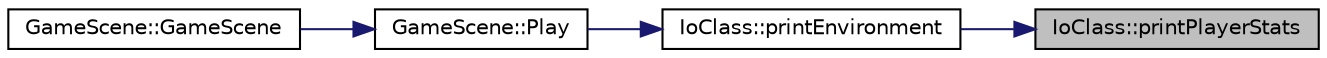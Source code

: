 digraph "IoClass::printPlayerStats"
{
 // LATEX_PDF_SIZE
  edge [fontname="Helvetica",fontsize="10",labelfontname="Helvetica",labelfontsize="10"];
  node [fontname="Helvetica",fontsize="10",shape=record];
  rankdir="RL";
  Node1 [label="IoClass::printPlayerStats",height=0.2,width=0.4,color="black", fillcolor="grey75", style="filled", fontcolor="black",tooltip=" "];
  Node1 -> Node2 [dir="back",color="midnightblue",fontsize="10",style="solid"];
  Node2 [label="IoClass::printEnvironment",height=0.2,width=0.4,color="black", fillcolor="white", style="filled",URL="$class_io_class.html#ab2cec9e3f5a339f0a52657899dcd40b7",tooltip=" "];
  Node2 -> Node3 [dir="back",color="midnightblue",fontsize="10",style="solid"];
  Node3 [label="GameScene::Play",height=0.2,width=0.4,color="black", fillcolor="white", style="filled",URL="$class_game_scene.html#aa686e382acd281b9880377323fb283ac",tooltip=" "];
  Node3 -> Node4 [dir="back",color="midnightblue",fontsize="10",style="solid"];
  Node4 [label="GameScene::GameScene",height=0.2,width=0.4,color="black", fillcolor="white", style="filled",URL="$class_game_scene.html#ac53cc300c8896048c0e21c67e49681b9",tooltip=" "];
}
